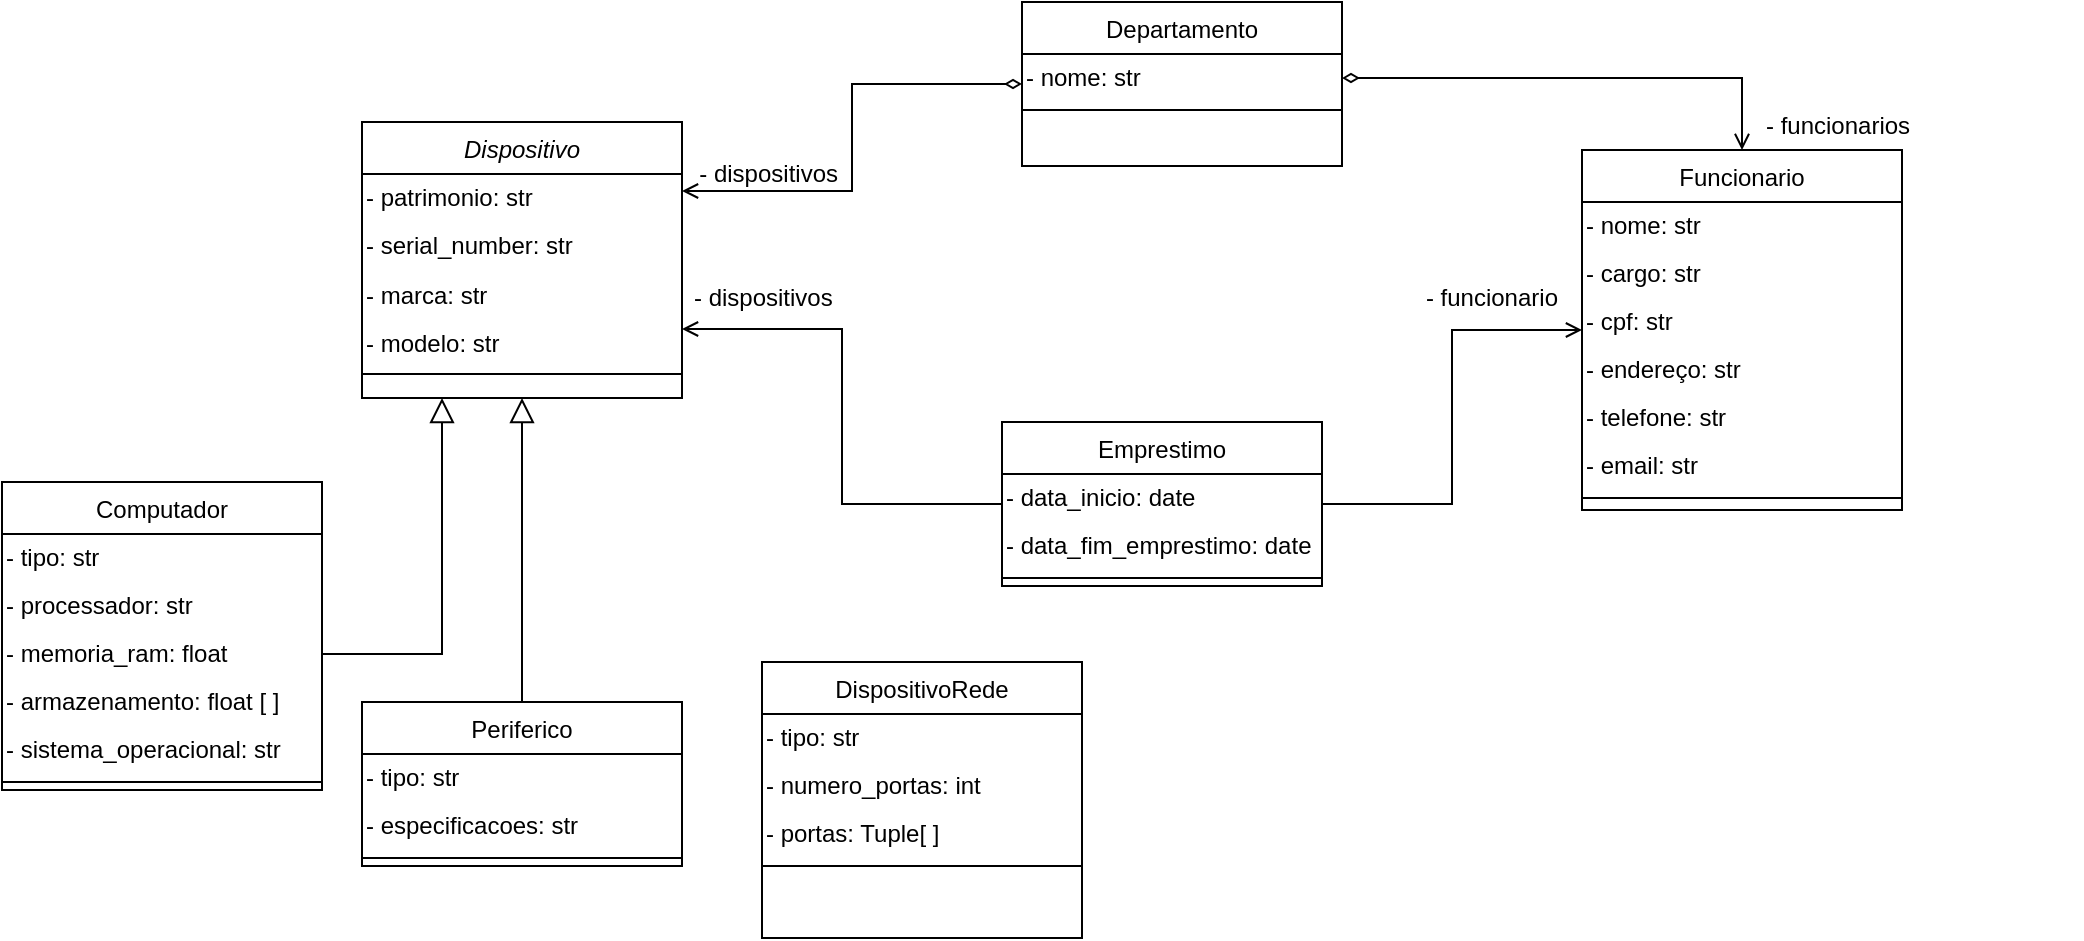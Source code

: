 <mxfile version="21.1.8" type="github">
  <diagram id="C5RBs43oDa-KdzZeNtuy" name="Page-1">
    <mxGraphModel dx="821" dy="486" grid="1" gridSize="10" guides="1" tooltips="1" connect="1" arrows="1" fold="1" page="1" pageScale="1" pageWidth="827" pageHeight="1169" math="0" shadow="0">
      <root>
        <mxCell id="WIyWlLk6GJQsqaUBKTNV-0" />
        <mxCell id="WIyWlLk6GJQsqaUBKTNV-1" parent="WIyWlLk6GJQsqaUBKTNV-0" />
        <mxCell id="NYMDARJwrDoibZUPulRY-10" style="edgeStyle=orthogonalEdgeStyle;rounded=0;orthogonalLoop=1;jettySize=auto;html=1;exitX=1;exitY=0.25;exitDx=0;exitDy=0;endArrow=diamondThin;endFill=0;entryX=0;entryY=0.5;entryDx=0;entryDy=0;startArrow=open;startFill=0;" edge="1" parent="WIyWlLk6GJQsqaUBKTNV-1" source="zkfFHV4jXpPFQw0GAbJ--0" target="NYMDARJwrDoibZUPulRY-5">
          <mxGeometry relative="1" as="geometry">
            <mxPoint x="640" y="155" as="targetPoint" />
          </mxGeometry>
        </mxCell>
        <mxCell id="zkfFHV4jXpPFQw0GAbJ--0" value="Dispositivo" style="swimlane;fontStyle=2;align=center;verticalAlign=top;childLayout=stackLayout;horizontal=1;startSize=26;horizontalStack=0;resizeParent=1;resizeLast=0;collapsible=1;marginBottom=0;rounded=0;shadow=0;strokeWidth=1;" parent="WIyWlLk6GJQsqaUBKTNV-1" vertex="1">
          <mxGeometry x="220" y="80" width="160" height="138" as="geometry">
            <mxRectangle x="230" y="140" width="160" height="26" as="alternateBounds" />
          </mxGeometry>
        </mxCell>
        <mxCell id="NYMDARJwrDoibZUPulRY-16" value="- patrimonio: str" style="text;html=1;strokeColor=none;fillColor=none;align=left;verticalAlign=middle;whiteSpace=wrap;rounded=0;" vertex="1" parent="zkfFHV4jXpPFQw0GAbJ--0">
          <mxGeometry y="26" width="160" height="24" as="geometry" />
        </mxCell>
        <mxCell id="NYMDARJwrDoibZUPulRY-17" value="- serial_number: str" style="text;html=1;strokeColor=none;fillColor=none;align=left;verticalAlign=middle;whiteSpace=wrap;rounded=0;" vertex="1" parent="zkfFHV4jXpPFQw0GAbJ--0">
          <mxGeometry y="50" width="160" height="24" as="geometry" />
        </mxCell>
        <mxCell id="NYMDARJwrDoibZUPulRY-18" value="- marca: str" style="text;html=1;strokeColor=none;fillColor=none;align=left;verticalAlign=middle;whiteSpace=wrap;rounded=0;spacing=2;" vertex="1" parent="zkfFHV4jXpPFQw0GAbJ--0">
          <mxGeometry y="74" width="160" height="26" as="geometry" />
        </mxCell>
        <mxCell id="NYMDARJwrDoibZUPulRY-41" value="- modelo: str" style="text;html=1;strokeColor=none;fillColor=none;align=left;verticalAlign=middle;whiteSpace=wrap;rounded=0;spacing=2;" vertex="1" parent="zkfFHV4jXpPFQw0GAbJ--0">
          <mxGeometry y="100" width="160" height="22" as="geometry" />
        </mxCell>
        <mxCell id="zkfFHV4jXpPFQw0GAbJ--4" value="" style="line;html=1;strokeWidth=1;align=left;verticalAlign=middle;spacingTop=-1;spacingLeft=3;spacingRight=3;rotatable=0;labelPosition=right;points=[];portConstraint=eastwest;" parent="zkfFHV4jXpPFQw0GAbJ--0" vertex="1">
          <mxGeometry y="122" width="160" height="8" as="geometry" />
        </mxCell>
        <mxCell id="zkfFHV4jXpPFQw0GAbJ--13" value="Periferico" style="swimlane;fontStyle=0;align=center;verticalAlign=top;childLayout=stackLayout;horizontal=1;startSize=26;horizontalStack=0;resizeParent=1;resizeLast=0;collapsible=1;marginBottom=0;rounded=0;shadow=0;strokeWidth=1;" parent="WIyWlLk6GJQsqaUBKTNV-1" vertex="1">
          <mxGeometry x="220" y="370" width="160" height="82" as="geometry">
            <mxRectangle x="340" y="380" width="170" height="26" as="alternateBounds" />
          </mxGeometry>
        </mxCell>
        <mxCell id="NYMDARJwrDoibZUPulRY-45" value="- tipo: str" style="text;html=1;strokeColor=none;fillColor=none;align=left;verticalAlign=middle;whiteSpace=wrap;rounded=0;" vertex="1" parent="zkfFHV4jXpPFQw0GAbJ--13">
          <mxGeometry y="26" width="160" height="24" as="geometry" />
        </mxCell>
        <mxCell id="NYMDARJwrDoibZUPulRY-46" value="- especificacoes: str" style="text;html=1;strokeColor=none;fillColor=none;align=left;verticalAlign=middle;whiteSpace=wrap;rounded=0;" vertex="1" parent="zkfFHV4jXpPFQw0GAbJ--13">
          <mxGeometry y="50" width="160" height="24" as="geometry" />
        </mxCell>
        <mxCell id="zkfFHV4jXpPFQw0GAbJ--15" value="" style="line;html=1;strokeWidth=1;align=left;verticalAlign=middle;spacingTop=-1;spacingLeft=3;spacingRight=3;rotatable=0;labelPosition=right;points=[];portConstraint=eastwest;" parent="zkfFHV4jXpPFQw0GAbJ--13" vertex="1">
          <mxGeometry y="74" width="160" height="8" as="geometry" />
        </mxCell>
        <mxCell id="zkfFHV4jXpPFQw0GAbJ--16" value="" style="endArrow=block;endSize=10;endFill=0;shadow=0;strokeWidth=1;rounded=0;edgeStyle=elbowEdgeStyle;elbow=vertical;entryX=0.5;entryY=1;entryDx=0;entryDy=0;" parent="WIyWlLk6GJQsqaUBKTNV-1" source="zkfFHV4jXpPFQw0GAbJ--13" target="zkfFHV4jXpPFQw0GAbJ--0" edge="1">
          <mxGeometry width="160" relative="1" as="geometry">
            <mxPoint x="210" y="373" as="sourcePoint" />
            <mxPoint x="290" y="220" as="targetPoint" />
          </mxGeometry>
        </mxCell>
        <mxCell id="NYMDARJwrDoibZUPulRY-9" style="edgeStyle=orthogonalEdgeStyle;rounded=0;orthogonalLoop=1;jettySize=auto;html=1;exitX=1;exitY=0.5;exitDx=0;exitDy=0;entryX=0.5;entryY=0;entryDx=0;entryDy=0;endArrow=open;endFill=0;startArrow=diamondThin;startFill=0;" edge="1" parent="WIyWlLk6GJQsqaUBKTNV-1" source="NYMDARJwrDoibZUPulRY-19" target="NYMDARJwrDoibZUPulRY-7">
          <mxGeometry relative="1" as="geometry" />
        </mxCell>
        <mxCell id="NYMDARJwrDoibZUPulRY-5" value="Departamento" style="swimlane;fontStyle=0;align=center;verticalAlign=top;childLayout=stackLayout;horizontal=1;startSize=26;horizontalStack=0;resizeParent=1;resizeLast=0;collapsible=1;marginBottom=0;rounded=0;shadow=0;strokeWidth=1;" vertex="1" parent="WIyWlLk6GJQsqaUBKTNV-1">
          <mxGeometry x="550" y="20" width="160" height="82" as="geometry">
            <mxRectangle x="340" y="380" width="170" height="26" as="alternateBounds" />
          </mxGeometry>
        </mxCell>
        <mxCell id="NYMDARJwrDoibZUPulRY-19" value="- nome: str" style="text;html=1;strokeColor=none;fillColor=none;align=left;verticalAlign=middle;whiteSpace=wrap;rounded=0;" vertex="1" parent="NYMDARJwrDoibZUPulRY-5">
          <mxGeometry y="26" width="160" height="24" as="geometry" />
        </mxCell>
        <mxCell id="NYMDARJwrDoibZUPulRY-6" value="" style="line;html=1;strokeWidth=1;align=left;verticalAlign=middle;spacingTop=-1;spacingLeft=3;spacingRight=3;rotatable=0;labelPosition=right;points=[];portConstraint=eastwest;" vertex="1" parent="NYMDARJwrDoibZUPulRY-5">
          <mxGeometry y="50" width="160" height="8" as="geometry" />
        </mxCell>
        <mxCell id="NYMDARJwrDoibZUPulRY-7" value="Funcionario" style="swimlane;fontStyle=0;align=center;verticalAlign=top;childLayout=stackLayout;horizontal=1;startSize=26;horizontalStack=0;resizeParent=1;resizeLast=0;collapsible=1;marginBottom=0;rounded=0;shadow=0;strokeWidth=1;" vertex="1" parent="WIyWlLk6GJQsqaUBKTNV-1">
          <mxGeometry x="830" y="94" width="160" height="180" as="geometry">
            <mxRectangle x="340" y="380" width="170" height="26" as="alternateBounds" />
          </mxGeometry>
        </mxCell>
        <mxCell id="NYMDARJwrDoibZUPulRY-22" value="- nome: str" style="text;html=1;strokeColor=none;fillColor=none;align=left;verticalAlign=middle;whiteSpace=wrap;rounded=0;" vertex="1" parent="NYMDARJwrDoibZUPulRY-7">
          <mxGeometry y="26" width="160" height="24" as="geometry" />
        </mxCell>
        <mxCell id="NYMDARJwrDoibZUPulRY-23" value="- cargo: str" style="text;html=1;strokeColor=none;fillColor=none;align=left;verticalAlign=middle;whiteSpace=wrap;rounded=0;" vertex="1" parent="NYMDARJwrDoibZUPulRY-7">
          <mxGeometry y="50" width="160" height="24" as="geometry" />
        </mxCell>
        <mxCell id="NYMDARJwrDoibZUPulRY-24" value="- cpf: str" style="text;html=1;strokeColor=none;fillColor=none;align=left;verticalAlign=middle;whiteSpace=wrap;rounded=0;" vertex="1" parent="NYMDARJwrDoibZUPulRY-7">
          <mxGeometry y="74" width="160" height="24" as="geometry" />
        </mxCell>
        <mxCell id="NYMDARJwrDoibZUPulRY-25" value="- endereço: str" style="text;html=1;strokeColor=none;fillColor=none;align=left;verticalAlign=middle;whiteSpace=wrap;rounded=0;" vertex="1" parent="NYMDARJwrDoibZUPulRY-7">
          <mxGeometry y="98" width="160" height="24" as="geometry" />
        </mxCell>
        <mxCell id="NYMDARJwrDoibZUPulRY-26" value="- telefone: str" style="text;html=1;strokeColor=none;fillColor=none;align=left;verticalAlign=middle;whiteSpace=wrap;rounded=0;" vertex="1" parent="NYMDARJwrDoibZUPulRY-7">
          <mxGeometry y="122" width="160" height="24" as="geometry" />
        </mxCell>
        <mxCell id="NYMDARJwrDoibZUPulRY-27" value="- email: str" style="text;html=1;strokeColor=none;fillColor=none;align=left;verticalAlign=middle;whiteSpace=wrap;rounded=0;" vertex="1" parent="NYMDARJwrDoibZUPulRY-7">
          <mxGeometry y="146" width="160" height="24" as="geometry" />
        </mxCell>
        <mxCell id="NYMDARJwrDoibZUPulRY-8" value="" style="line;html=1;strokeWidth=1;align=left;verticalAlign=middle;spacingTop=-1;spacingLeft=3;spacingRight=3;rotatable=0;labelPosition=right;points=[];portConstraint=eastwest;" vertex="1" parent="NYMDARJwrDoibZUPulRY-7">
          <mxGeometry y="170" width="160" height="8" as="geometry" />
        </mxCell>
        <mxCell id="NYMDARJwrDoibZUPulRY-14" style="edgeStyle=orthogonalEdgeStyle;rounded=0;orthogonalLoop=1;jettySize=auto;html=1;exitX=0;exitY=0.5;exitDx=0;exitDy=0;entryX=1;entryY=0.75;entryDx=0;entryDy=0;endArrow=open;endFill=0;" edge="1" parent="WIyWlLk6GJQsqaUBKTNV-1" source="NYMDARJwrDoibZUPulRY-12" target="zkfFHV4jXpPFQw0GAbJ--0">
          <mxGeometry relative="1" as="geometry" />
        </mxCell>
        <mxCell id="NYMDARJwrDoibZUPulRY-15" style="edgeStyle=orthogonalEdgeStyle;rounded=0;orthogonalLoop=1;jettySize=auto;html=1;exitX=1;exitY=0.5;exitDx=0;exitDy=0;entryX=0;entryY=0.5;entryDx=0;entryDy=0;endArrow=open;endFill=0;" edge="1" parent="WIyWlLk6GJQsqaUBKTNV-1" source="NYMDARJwrDoibZUPulRY-12" target="NYMDARJwrDoibZUPulRY-7">
          <mxGeometry relative="1" as="geometry" />
        </mxCell>
        <mxCell id="NYMDARJwrDoibZUPulRY-12" value="Emprestimo" style="swimlane;fontStyle=0;align=center;verticalAlign=top;childLayout=stackLayout;horizontal=1;startSize=26;horizontalStack=0;resizeParent=1;resizeLast=0;collapsible=1;marginBottom=0;rounded=0;shadow=0;strokeWidth=1;" vertex="1" parent="WIyWlLk6GJQsqaUBKTNV-1">
          <mxGeometry x="540" y="230" width="160" height="82" as="geometry">
            <mxRectangle x="340" y="380" width="170" height="26" as="alternateBounds" />
          </mxGeometry>
        </mxCell>
        <mxCell id="NYMDARJwrDoibZUPulRY-32" value="- data_inicio: date" style="text;html=1;strokeColor=none;fillColor=none;align=left;verticalAlign=middle;whiteSpace=wrap;rounded=0;spacing=2;" vertex="1" parent="NYMDARJwrDoibZUPulRY-12">
          <mxGeometry y="26" width="160" height="24" as="geometry" />
        </mxCell>
        <mxCell id="NYMDARJwrDoibZUPulRY-33" value="- data_fim_emprestimo: date" style="text;html=1;strokeColor=none;fillColor=none;align=left;verticalAlign=middle;whiteSpace=wrap;rounded=0;spacing=2;" vertex="1" parent="NYMDARJwrDoibZUPulRY-12">
          <mxGeometry y="50" width="160" height="24" as="geometry" />
        </mxCell>
        <mxCell id="NYMDARJwrDoibZUPulRY-13" value="" style="line;html=1;strokeWidth=1;align=left;verticalAlign=middle;spacingTop=-1;spacingLeft=3;spacingRight=3;rotatable=0;labelPosition=right;points=[];portConstraint=eastwest;" vertex="1" parent="NYMDARJwrDoibZUPulRY-12">
          <mxGeometry y="74" width="160" height="8" as="geometry" />
        </mxCell>
        <mxCell id="NYMDARJwrDoibZUPulRY-21" value="- funcionarios" style="text;html=1;strokeColor=none;fillColor=none;align=left;verticalAlign=middle;whiteSpace=wrap;rounded=0;" vertex="1" parent="WIyWlLk6GJQsqaUBKTNV-1">
          <mxGeometry x="920" y="70" width="160" height="24" as="geometry" />
        </mxCell>
        <mxCell id="NYMDARJwrDoibZUPulRY-28" value="- dispositivos" style="text;html=1;strokeColor=none;fillColor=none;align=left;verticalAlign=middle;whiteSpace=wrap;rounded=0;spacing=2;" vertex="1" parent="WIyWlLk6GJQsqaUBKTNV-1">
          <mxGeometry x="384" y="156" width="86" height="24" as="geometry" />
        </mxCell>
        <mxCell id="NYMDARJwrDoibZUPulRY-30" value="- funcionario" style="text;html=1;strokeColor=none;fillColor=none;align=right;verticalAlign=middle;whiteSpace=wrap;rounded=0;spacing=2;" vertex="1" parent="WIyWlLk6GJQsqaUBKTNV-1">
          <mxGeometry x="660" y="156" width="160" height="24" as="geometry" />
        </mxCell>
        <mxCell id="NYMDARJwrDoibZUPulRY-31" value="&lt;font color=&quot;#000000&quot;&gt;- dispositivos&lt;/font&gt;" style="text;html=1;strokeColor=none;fillColor=none;align=right;verticalAlign=middle;whiteSpace=wrap;rounded=0;spacing=2;fontColor=#FF5E36;" vertex="1" parent="WIyWlLk6GJQsqaUBKTNV-1">
          <mxGeometry x="380" y="94" width="80" height="24" as="geometry" />
        </mxCell>
        <mxCell id="NYMDARJwrDoibZUPulRY-34" value="Computador" style="swimlane;fontStyle=0;align=center;verticalAlign=top;childLayout=stackLayout;horizontal=1;startSize=26;horizontalStack=0;resizeParent=1;resizeLast=0;collapsible=1;marginBottom=0;rounded=0;shadow=0;strokeWidth=1;" vertex="1" parent="WIyWlLk6GJQsqaUBKTNV-1">
          <mxGeometry x="40" y="260" width="160" height="154" as="geometry">
            <mxRectangle x="230" y="140" width="160" height="26" as="alternateBounds" />
          </mxGeometry>
        </mxCell>
        <mxCell id="NYMDARJwrDoibZUPulRY-53" value="- tipo: str" style="text;html=1;strokeColor=none;fillColor=none;align=left;verticalAlign=middle;whiteSpace=wrap;rounded=0;" vertex="1" parent="NYMDARJwrDoibZUPulRY-34">
          <mxGeometry y="26" width="160" height="24" as="geometry" />
        </mxCell>
        <mxCell id="NYMDARJwrDoibZUPulRY-35" value="- processador: str" style="text;html=1;strokeColor=none;fillColor=none;align=left;verticalAlign=middle;whiteSpace=wrap;rounded=0;" vertex="1" parent="NYMDARJwrDoibZUPulRY-34">
          <mxGeometry y="50" width="160" height="24" as="geometry" />
        </mxCell>
        <mxCell id="NYMDARJwrDoibZUPulRY-36" value="- memoria_ram: float" style="text;html=1;strokeColor=none;fillColor=none;align=left;verticalAlign=middle;whiteSpace=wrap;rounded=0;" vertex="1" parent="NYMDARJwrDoibZUPulRY-34">
          <mxGeometry y="74" width="160" height="24" as="geometry" />
        </mxCell>
        <mxCell id="NYMDARJwrDoibZUPulRY-37" value="- armazenamento: float [ ]" style="text;html=1;strokeColor=none;fillColor=none;align=left;verticalAlign=middle;whiteSpace=wrap;rounded=0;spacing=2;" vertex="1" parent="NYMDARJwrDoibZUPulRY-34">
          <mxGeometry y="98" width="160" height="24" as="geometry" />
        </mxCell>
        <mxCell id="NYMDARJwrDoibZUPulRY-39" value="- sistema_operacional: str" style="text;html=1;strokeColor=none;fillColor=none;align=left;verticalAlign=middle;whiteSpace=wrap;rounded=0;spacing=2;" vertex="1" parent="NYMDARJwrDoibZUPulRY-34">
          <mxGeometry y="122" width="160" height="24" as="geometry" />
        </mxCell>
        <mxCell id="NYMDARJwrDoibZUPulRY-38" value="" style="line;html=1;strokeWidth=1;align=left;verticalAlign=middle;spacingTop=-1;spacingLeft=3;spacingRight=3;rotatable=0;labelPosition=right;points=[];portConstraint=eastwest;" vertex="1" parent="NYMDARJwrDoibZUPulRY-34">
          <mxGeometry y="146" width="160" height="8" as="geometry" />
        </mxCell>
        <mxCell id="NYMDARJwrDoibZUPulRY-40" style="edgeStyle=orthogonalEdgeStyle;rounded=0;orthogonalLoop=1;jettySize=auto;html=1;exitX=1;exitY=0.5;exitDx=0;exitDy=0;entryX=0.25;entryY=1;entryDx=0;entryDy=0;endArrow=block;endFill=0;endSize=10;" edge="1" parent="WIyWlLk6GJQsqaUBKTNV-1" source="NYMDARJwrDoibZUPulRY-36" target="zkfFHV4jXpPFQw0GAbJ--0">
          <mxGeometry relative="1" as="geometry" />
        </mxCell>
        <mxCell id="NYMDARJwrDoibZUPulRY-47" value="DispositivoRede" style="swimlane;fontStyle=0;align=center;verticalAlign=top;childLayout=stackLayout;horizontal=1;startSize=26;horizontalStack=0;resizeParent=1;resizeLast=0;collapsible=1;marginBottom=0;rounded=0;shadow=0;strokeWidth=1;" vertex="1" parent="WIyWlLk6GJQsqaUBKTNV-1">
          <mxGeometry x="420" y="350" width="160" height="138" as="geometry">
            <mxRectangle x="230" y="140" width="160" height="26" as="alternateBounds" />
          </mxGeometry>
        </mxCell>
        <mxCell id="NYMDARJwrDoibZUPulRY-48" value="- tipo: str" style="text;html=1;strokeColor=none;fillColor=none;align=left;verticalAlign=middle;whiteSpace=wrap;rounded=0;" vertex="1" parent="NYMDARJwrDoibZUPulRY-47">
          <mxGeometry y="26" width="160" height="24" as="geometry" />
        </mxCell>
        <mxCell id="NYMDARJwrDoibZUPulRY-49" value="- numero_portas: int" style="text;html=1;strokeColor=none;fillColor=none;align=left;verticalAlign=middle;whiteSpace=wrap;rounded=0;" vertex="1" parent="NYMDARJwrDoibZUPulRY-47">
          <mxGeometry y="50" width="160" height="24" as="geometry" />
        </mxCell>
        <mxCell id="NYMDARJwrDoibZUPulRY-50" value="- portas: Tuple[ ]" style="text;html=1;strokeColor=none;fillColor=none;align=left;verticalAlign=middle;whiteSpace=wrap;rounded=0;spacing=2;" vertex="1" parent="NYMDARJwrDoibZUPulRY-47">
          <mxGeometry y="74" width="160" height="24" as="geometry" />
        </mxCell>
        <mxCell id="NYMDARJwrDoibZUPulRY-52" value="" style="line;html=1;strokeWidth=1;align=left;verticalAlign=middle;spacingTop=-1;spacingLeft=3;spacingRight=3;rotatable=0;labelPosition=right;points=[];portConstraint=eastwest;" vertex="1" parent="NYMDARJwrDoibZUPulRY-47">
          <mxGeometry y="98" width="160" height="8" as="geometry" />
        </mxCell>
      </root>
    </mxGraphModel>
  </diagram>
</mxfile>
